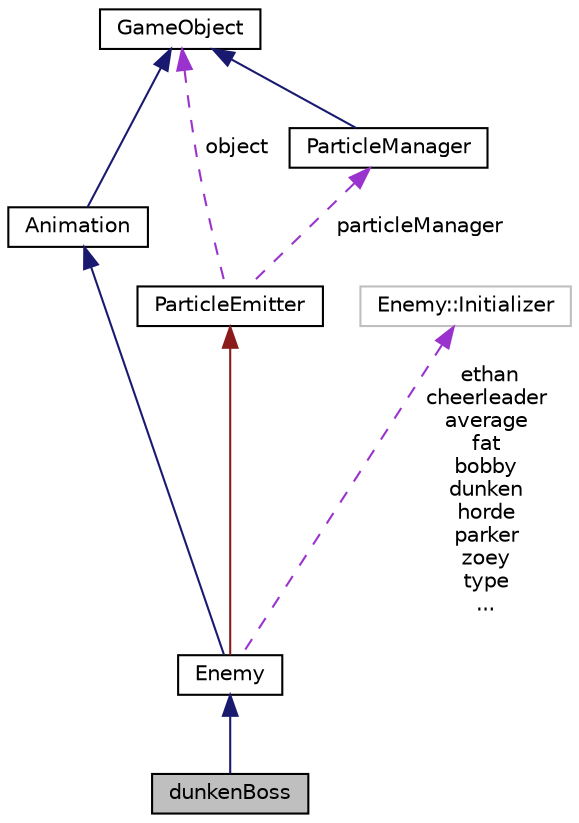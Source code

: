 digraph "dunkenBoss"
{
  edge [fontname="Helvetica",fontsize="10",labelfontname="Helvetica",labelfontsize="10"];
  node [fontname="Helvetica",fontsize="10",shape=record];
  Node1 [label="dunkenBoss",height=0.2,width=0.4,color="black", fillcolor="grey75", style="filled", fontcolor="black"];
  Node2 -> Node1 [dir="back",color="midnightblue",fontsize="10",style="solid",fontname="Helvetica"];
  Node2 [label="Enemy",height=0.2,width=0.4,color="black", fillcolor="white", style="filled",URL="$class_enemy.html",tooltip="The Enemy header file. "];
  Node3 -> Node2 [dir="back",color="midnightblue",fontsize="10",style="solid",fontname="Helvetica"];
  Node3 [label="Animation",height=0.2,width=0.4,color="black", fillcolor="white", style="filled",URL="$class_animation.html"];
  Node4 -> Node3 [dir="back",color="midnightblue",fontsize="10",style="solid",fontname="Helvetica"];
  Node4 [label="GameObject",height=0.2,width=0.4,color="black", fillcolor="white", style="filled",URL="$class_game_object.html",tooltip="The game object header file. "];
  Node5 -> Node2 [dir="back",color="firebrick4",fontsize="10",style="solid",fontname="Helvetica"];
  Node5 [label="ParticleEmitter",height=0.2,width=0.4,color="black", fillcolor="white", style="filled",URL="$class_particle_emitter.html"];
  Node4 -> Node5 [dir="back",color="darkorchid3",fontsize="10",style="dashed",label=" object" ,fontname="Helvetica"];
  Node6 -> Node5 [dir="back",color="darkorchid3",fontsize="10",style="dashed",label=" particleManager" ,fontname="Helvetica"];
  Node6 [label="ParticleManager",height=0.2,width=0.4,color="black", fillcolor="white", style="filled",URL="$class_particle_manager.html"];
  Node4 -> Node6 [dir="back",color="midnightblue",fontsize="10",style="solid",fontname="Helvetica"];
  Node7 -> Node2 [dir="back",color="darkorchid3",fontsize="10",style="dashed",label=" ethan\ncheerleader\naverage\nfat\nbobby\ndunken\nhorde\nparker\nzoey\ntype\n..." ,fontname="Helvetica"];
  Node7 [label="Enemy::Initializer",height=0.2,width=0.4,color="grey75", fillcolor="white", style="filled"];
}
